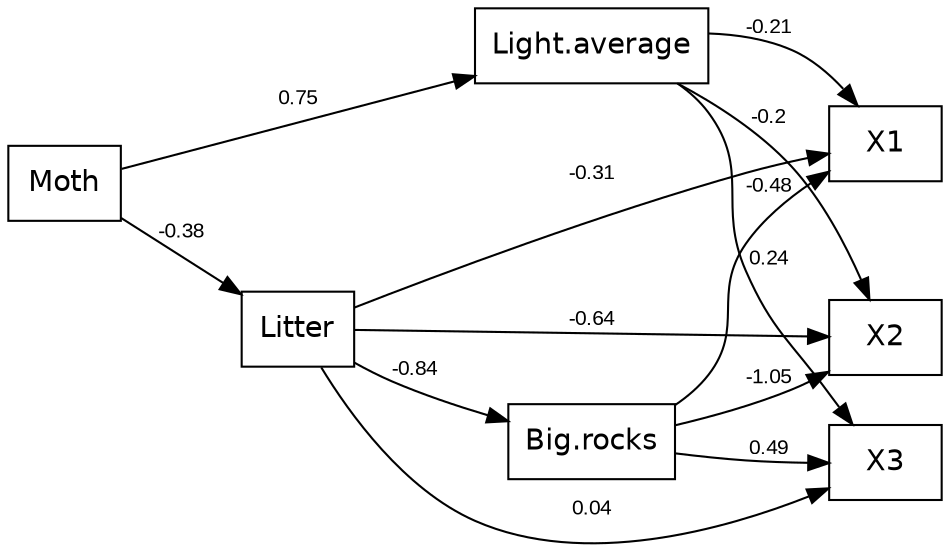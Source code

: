 digraph "sem.fit" {
  rankdir=LR;
  size="12,12";
  node [fontname="Helvetica" fontsize=14 shape=box];
  edge [fontname="Arial" fontsize=10];
  center=1;
  "Moth" -> "Light.average" [label="0.75"];
  "Moth" -> "Litter" [label="-0.38"];
  "Light.average" -> "X1" [label="-0.21"];
  "Light.average" -> "X2" [label="-0.2"];
  "Light.average" -> "X3" [label="0.24"];
  "Litter" -> "Big.rocks" [label="-0.84"];
  "Litter" -> "X1" [label="-0.31"];
  "Litter" -> "X2" [label="-0.64"];
  "Litter" -> "X3" [label="0.04"];
  "Big.rocks" -> "X1" [label="-0.48"];
  "Big.rocks" -> "X2" [label="-1.05"];
  "Big.rocks" -> "X3" [label="0.49"];
}
